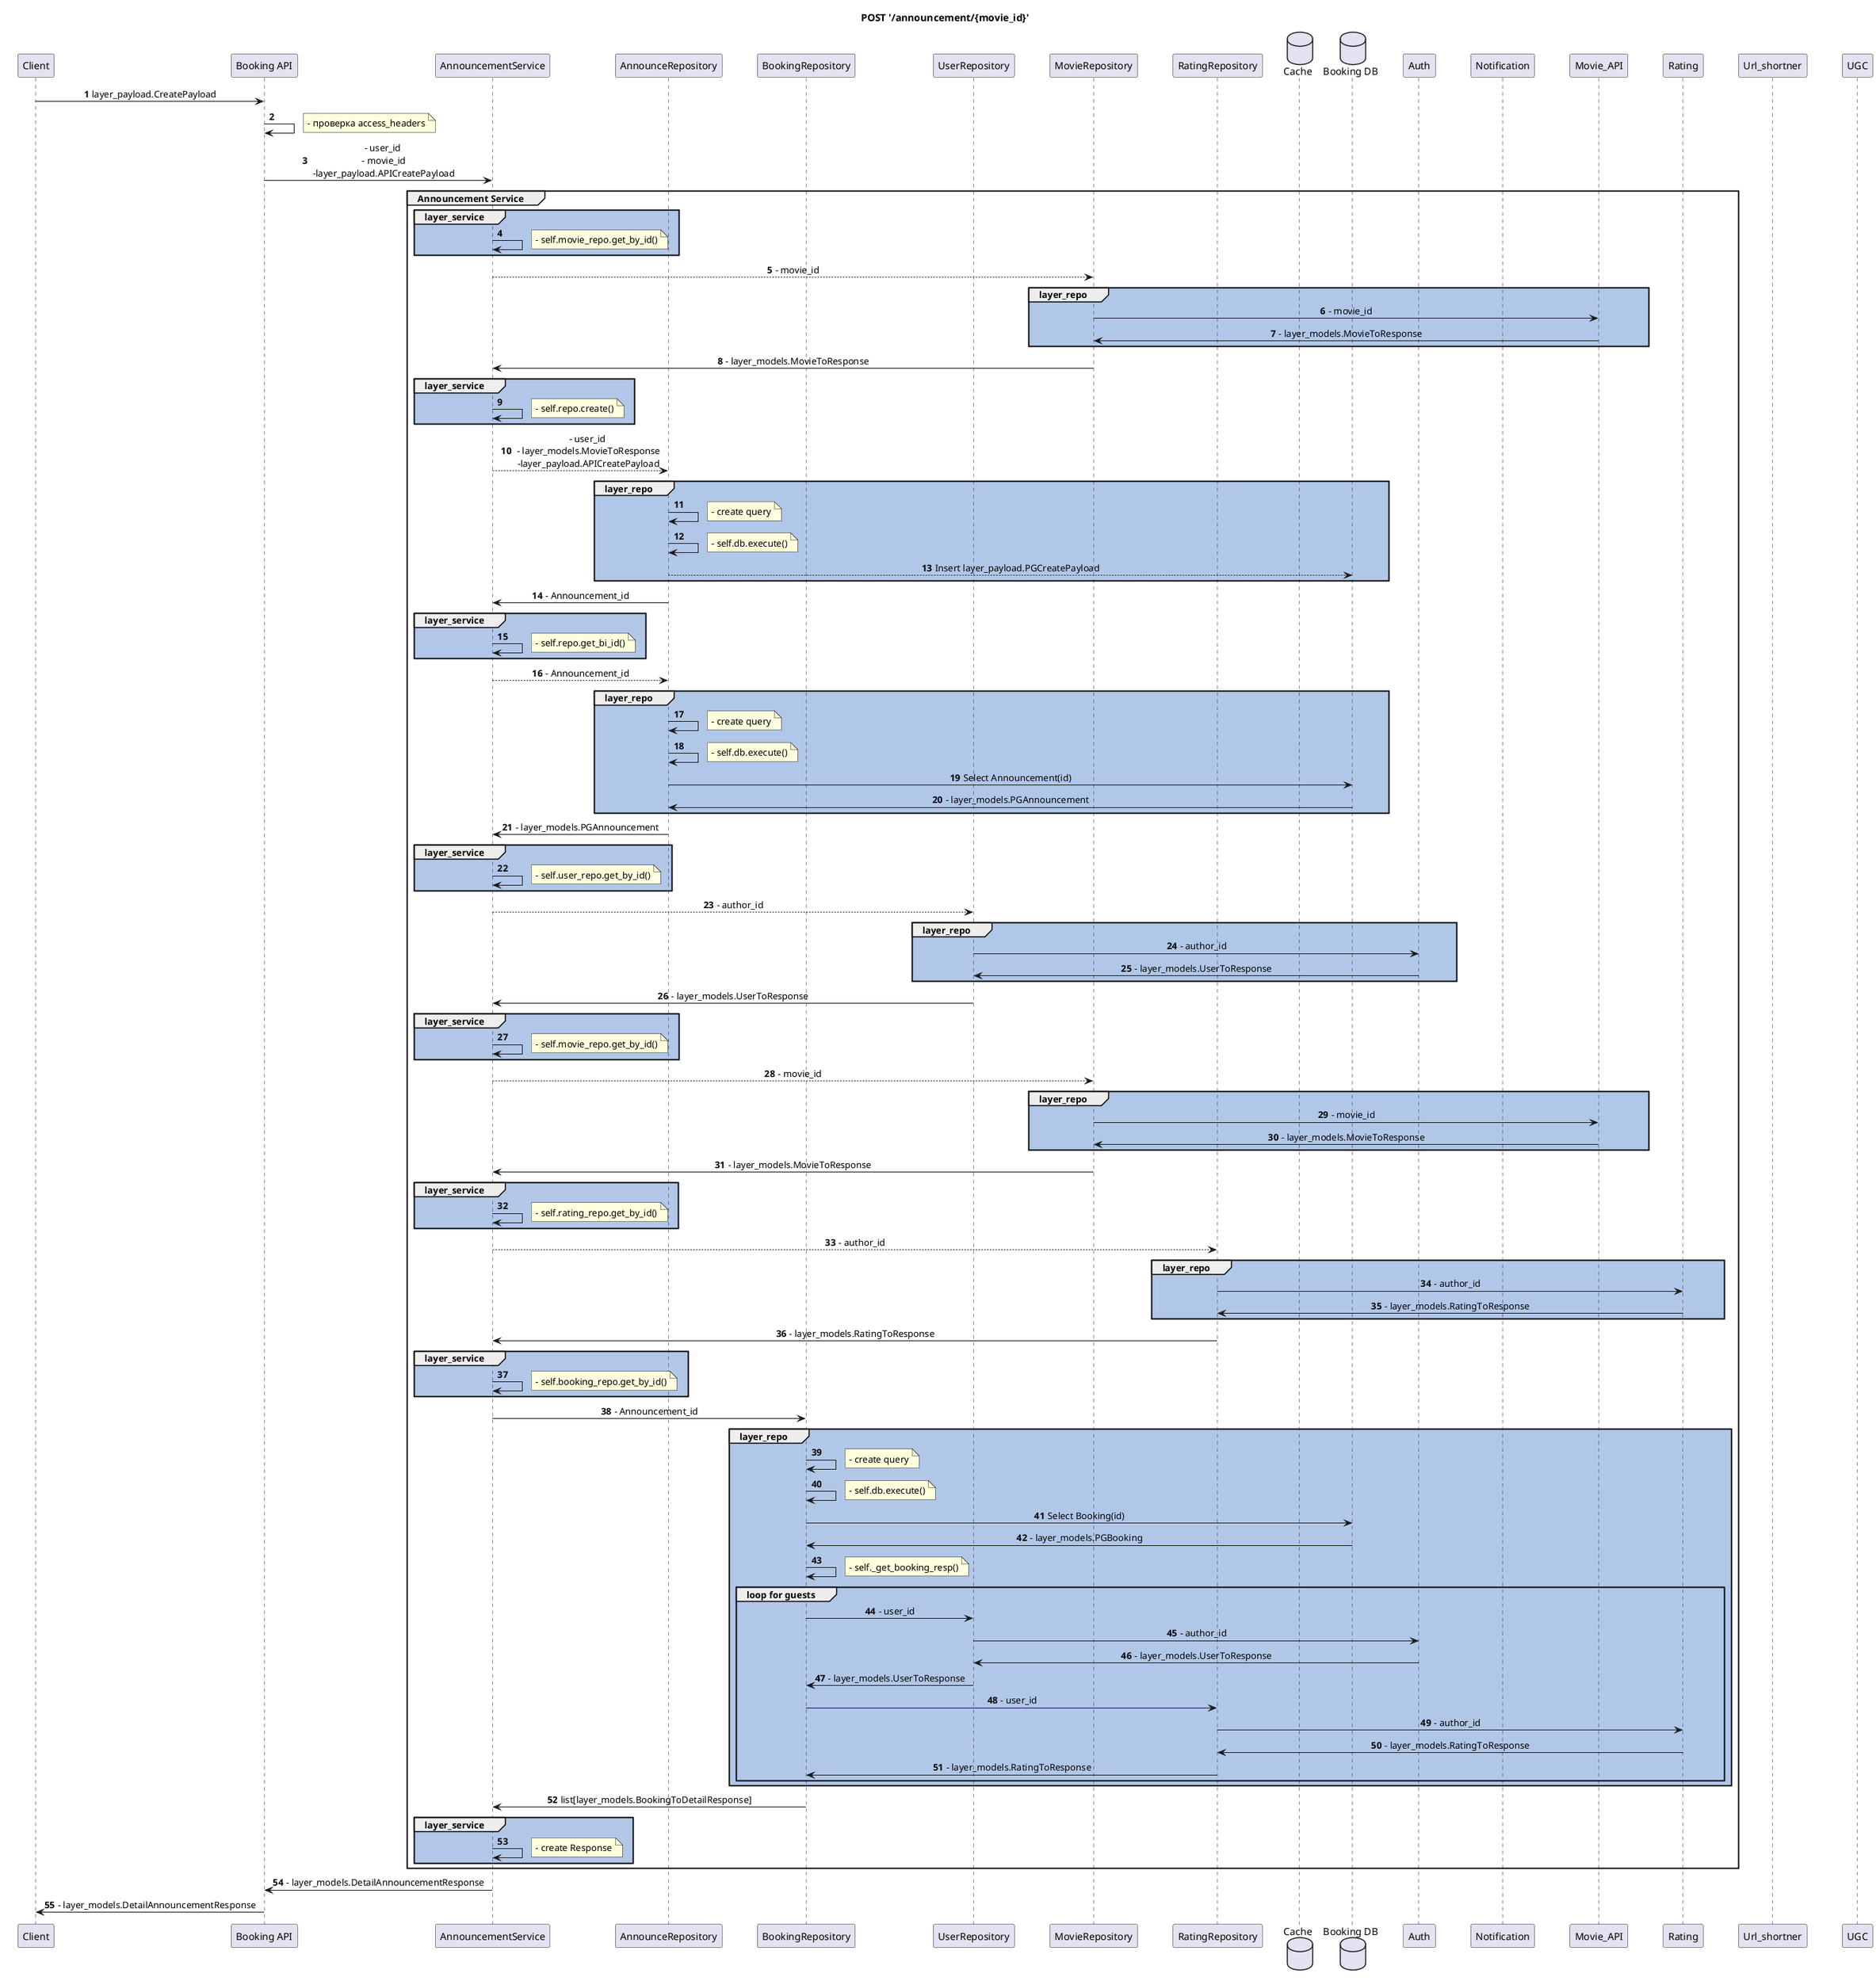 @startuml layers
' !theme materia
autonumber
skinparam sequence {
    ParticipantPadding 20
    MessageAlign center
}

title POST '/announcement/{movie_id}'

participant Client as Client
participant "Booking API" as API
participant "AnnouncementService" as Service
participant "AnnounceRepository" as AnnounceRepo
participant "BookingRepository" as BookingRepo
participant "UserRepository" as UserRepo
participant "MovieRepository" as MovieRepo
participant "RatingRepository" as RatingRepo
database "Cache" as Cache_Service
database "Booking DB" as DB_Booking
participant DB_Booking
participant Auth
participant Notification
participant Movie_API
participant Rating
participant Url_shortner
participant UGC

Client -> API: layer_payload.CreatePayload
API -> API:
note right
    - проверка access_headers
end note
API -> Service: - user_id\n - movie_id\n -layer_payload.APICreatePayload

group Announcement Service

    group #B2C7E8 layer_service
        Service -> Service
        note right
            - self.movie_repo.get_by_id()
        end note
        end group

        Service --> MovieRepo: - movie_id

        group #B1C7E8 layer_repo
            MovieRepo -> Movie_API: - movie_id
            Movie_API -> MovieRepo: - layer_models.MovieToResponse
            end group
            MovieRepo -> Service: - layer_models.MovieToResponse

            group #B2C7E8 layer_service
                Service -> Service
                note right
                    - self.repo.create()
                end note
                end group

                Service --> AnnounceRepo: - user_id\n - layer_models.MovieToResponse\n -layer_payload.APICreatePayload
                group #B1C7E8 layer_repo


                    AnnounceRepo -> AnnounceRepo
                    note right
                        - create query
                    end note

                    AnnounceRepo -> AnnounceRepo
                    note right
                        - self.db.execute()
                    end note

                    AnnounceRepo --> DB_Booking: Insert layer_payload.PGCreatePayload
                    end group

                    AnnounceRepo -> Service: - Announcement_id

                    group #B2C7E8 layer_service
                        Service -> Service
                        note right
                            - self.repo.get_bi_id()
                        end note
                        end group

                        Service --> AnnounceRepo: - Announcement_id

                        group #B1C7E8 layer_repo
                            AnnounceRepo -> AnnounceRepo
                            note right
                                - create query
                            end note

                            AnnounceRepo -> AnnounceRepo
                            note right
                                - self.db.execute()
                            end note

                            AnnounceRepo -> DB_Booking: Select Announcement(id)
                            DB_Booking -> AnnounceRepo: - layer_models.PGAnnouncement
                            end group
                            AnnounceRepo -> Service: - layer_models.PGAnnouncement
                            ' User
                            group #B2C7E8 layer_service
                                Service -> Service
                                note right
                                    - self.user_repo.get_by_id()
                                end note
                                end group

                                Service --> UserRepo: - author_id

                                group #B1C7E8 layer_repo
                                    UserRepo -> Auth: - author_id
                                    Auth -> UserRepo: - layer_models.UserToResponse
                                    end group

                                    UserRepo -> Service: - layer_models.UserToResponse

                                    group #B2C7E8 layer_service
                                        Service -> Service
                                        note right
                                            - self.movie_repo.get_by_id()
                                        end note
                                        end group

                                        Service --> MovieRepo: - movie_id

                                        group #B1C7E8 layer_repo
                                            MovieRepo -> Movie_API: - movie_id
                                            Movie_API -> MovieRepo: - layer_models.MovieToResponse
                                            end group
                                            MovieRepo -> Service: - layer_models.MovieToResponse

                                            group #B2C7E8 layer_service
                                                Service -> Service
                                                note right
                                                    - self.rating_repo.get_by_id()
                                                end note
                                                end group

                                                Service --> RatingRepo: - author_id

                                                group #B1C7E8 layer_repo
                                                    RatingRepo -> Rating: - author_id
                                                    Rating -> RatingRepo: - layer_models.RatingToResponse
                                                    end group



                                                    RatingRepo -> Service: - layer_models.RatingToResponse

                                                    group #B2C7E8 layer_service
                                                        Service -> Service
                                                        note right
                                                            - self.booking_repo.get_by_id()
                                                        end note
                                                        end group

                                                        Service -> BookingRepo: - Announcement_id

                                                        group #B1C7E8 layer_repo
                                                            BookingRepo -> BookingRepo
                                                            note right
                                                                - create query
                                                            end note

                                                            BookingRepo -> BookingRepo
                                                            note right
                                                                - self.db.execute()
                                                            end note

                                                            BookingRepo -> DB_Booking: Select Booking(id)
                                                            DB_Booking -> BookingRepo: - layer_models.PGBooking

                                                            BookingRepo -> BookingRepo
                                                            note right
                                                                - self._get_booking_resp()
                                                            end note

                                                            group loop for guests
                                                                BookingRepo -> UserRepo: - user_id
                                                                UserRepo -> Auth: - author_id
                                                                Auth -> UserRepo: - layer_models.UserToResponse
                                                                UserRepo -> BookingRepo: - layer_models.UserToResponse

                                                                BookingRepo -> RatingRepo: - user_id
                                                                RatingRepo -> Rating: - author_id
                                                                Rating -> RatingRepo: - layer_models.RatingToResponse
                                                                RatingRepo -> BookingRepo: - layer_models.RatingToResponse
                                                                end group
                                                                end group

                                                                BookingRepo -> Service: list[layer_models.BookingToDetailResponse]

                                                                group #B2C7E8 layer_service
                                                                    Service -> Service
                                                                    note right
                                                                        - create Response
                                                                    end note

                                                                    end group
                                                                    end group

                                                                    Service -> API: - layer_models.DetailAnnouncementResponse

                                                                    API -> Client: - layer_models.DetailAnnouncementResponse
                                                                    @enduml